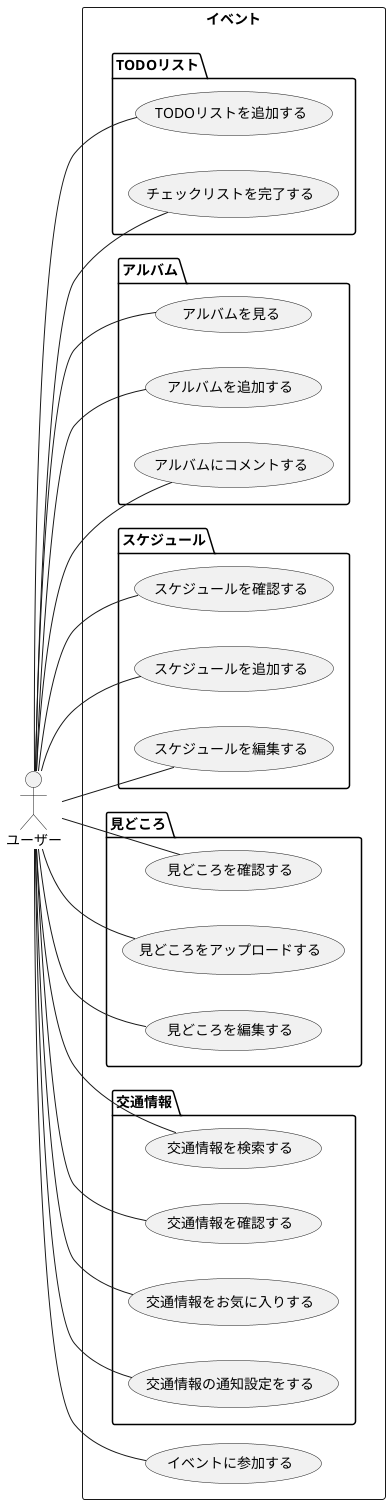 @startuml

actor ユーザー
left to right direction
rectangle イベント {
    
    ユーザー -- (イベントに参加する)

    package TODOリスト {
        ユーザー -- (TODOリストを追加する)
        ユーザー -- (チェックリストを完了する)
    }
    package アルバム {
        ユーザー -- (アルバムを見る)
        ユーザー -- (アルバムを追加する)
        ユーザー -- (アルバムにコメントする)
    }
    package スケジュール {
        ユーザー -- (スケジュールを確認する)
        ユーザー -- (スケジュールを追加する)
        ユーザー -- (スケジュールを編集する)
    }
    package 見どころ {
        ユーザー -- (見どころを確認する)
        ユーザー -- (見どころをアップロードする)
        ユーザー -- (見どころを編集する)
    }
    package 交通情報 {
        ユーザー -- (交通情報を検索する)
        ユーザー -- (交通情報を確認する)
        ユーザー -- (交通情報をお気に入りする)
        ユーザー -- (交通情報の通知設定をする)
    }
}

@enduml
